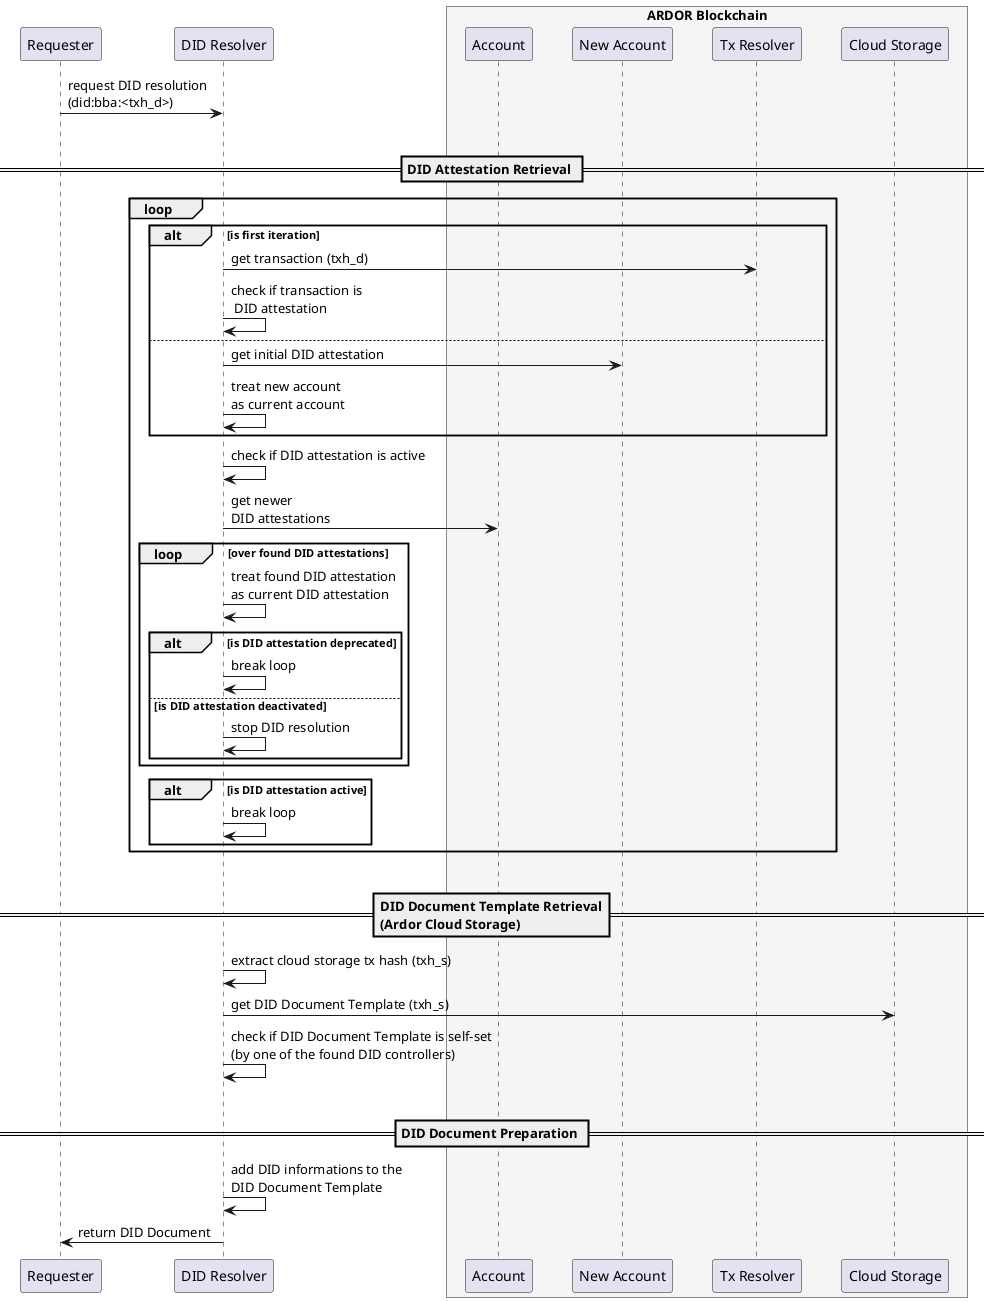 @startuml
skinparam BoxPadding 15
skinparam ParticipantPadding 15


participant "Requester" as REQ
participant "DID Resolver" as RES
box "ARDOR Blockchain" #WhiteSmoke
    participant "Account" as ATTE
    participant "New Account" as NATTE
    participant "Tx Resolver" as TXR
    participant "Cloud Storage" as STR
end box



REQ -> RES: request DID resolution\n(did:bba:<txh_d>)
|||


== DID Attestation Retrieval ==

loop
    alt is first iteration
        RES -> TXR: get transaction (txh_d)
        RES -> RES: check if transaction is\n DID attestation
    else
        ' RES -> RES: store account name
        RES -> NATTE: get initial DID attestation
        RES -> RES: treat new account\nas current account
    end

    RES -> RES: check if DID attestation is active
    RES -> ATTE: get newer \nDID attestations

    loop over found DID attestations
        RES -> RES: treat found DID attestation\nas current DID attestation
        alt is DID attestation deprecated
            RES -> RES: break loop
        else is DID attestation deactivated
            RES -> RES: stop DID resolution
        end
    end
    alt is DID attestation active
        RES -> RES: break loop
    end
end
|||


== DID Document Template Retrieval\n(Ardor Cloud Storage) ==

RES -> RES: extract cloud storage tx hash (txh_s)
RES -> STR: get DID Document Template (txh_s)
RES -> RES: check if DID Document Template is self-set\n(by one of the found DID controllers)
|||


== DID Document Preparation ==

RES -> RES: add DID informations to the\nDID Document Template
RES -> REQ: return DID Document


@enduml